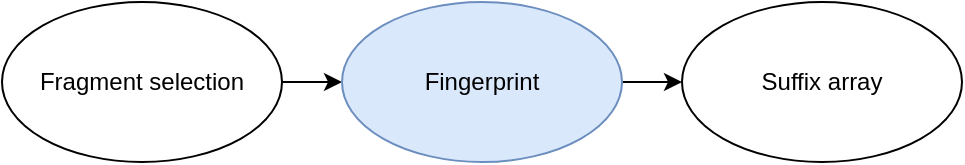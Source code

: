 <mxfile version="21.1.2" type="device">
  <diagram name="Page-1" id="0xaKvcrYNr95pNH14Osg">
    <mxGraphModel dx="2284" dy="849" grid="1" gridSize="10" guides="1" tooltips="1" connect="1" arrows="1" fold="1" page="1" pageScale="1" pageWidth="850" pageHeight="1100" math="0" shadow="0">
      <root>
        <mxCell id="0" />
        <mxCell id="1" parent="0" />
        <mxCell id="nkXtuYNd5NuE9keqcuQ0-2" value="" style="edgeStyle=orthogonalEdgeStyle;rounded=0;orthogonalLoop=1;jettySize=auto;html=1;" parent="1" source="Im9fZA_TLzj1qI4OMQGq-3" target="nkXtuYNd5NuE9keqcuQ0-1" edge="1">
          <mxGeometry relative="1" as="geometry" />
        </mxCell>
        <mxCell id="Im9fZA_TLzj1qI4OMQGq-3" value="Fragment selection" style="ellipse;whiteSpace=wrap;html=1;" parent="1" vertex="1">
          <mxGeometry x="-270" y="340" width="140" height="80" as="geometry" />
        </mxCell>
        <mxCell id="Im9fZA_TLzj1qI4OMQGq-5" value="Suffix array" style="ellipse;whiteSpace=wrap;html=1;" parent="1" vertex="1">
          <mxGeometry x="70" y="340" width="140" height="80" as="geometry" />
        </mxCell>
        <mxCell id="nkXtuYNd5NuE9keqcuQ0-3" style="edgeStyle=orthogonalEdgeStyle;rounded=0;orthogonalLoop=1;jettySize=auto;html=1;exitX=1;exitY=0.5;exitDx=0;exitDy=0;" parent="1" source="nkXtuYNd5NuE9keqcuQ0-1" target="Im9fZA_TLzj1qI4OMQGq-5" edge="1">
          <mxGeometry relative="1" as="geometry" />
        </mxCell>
        <mxCell id="nkXtuYNd5NuE9keqcuQ0-1" value="Fingerprint" style="ellipse;whiteSpace=wrap;html=1;fillColor=#dae8fc;strokeColor=#6c8ebf;" parent="1" vertex="1">
          <mxGeometry x="-100" y="340" width="140" height="80" as="geometry" />
        </mxCell>
      </root>
    </mxGraphModel>
  </diagram>
</mxfile>
